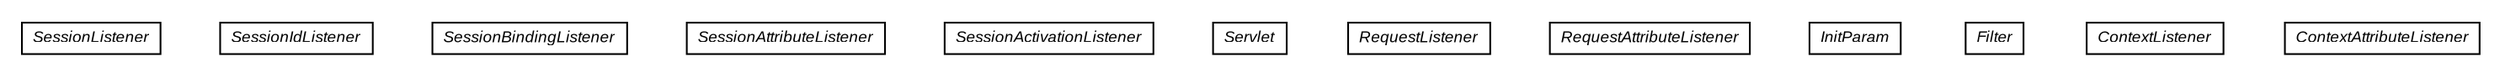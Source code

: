 #!/usr/local/bin/dot
#
# Class diagram 
# Generated by UMLGraph version R5_6-24-gf6e263 (http://www.umlgraph.org/)
#

digraph G {
	edge [fontname="arial",fontsize=10,labelfontname="arial",labelfontsize=10];
	node [fontname="arial",fontsize=10,shape=plaintext];
	nodesep=0.25;
	ranksep=0.5;
	// org.gservlet.annotation.SessionListener
	c66 [label=<<table title="org.gservlet.annotation.SessionListener" border="0" cellborder="1" cellspacing="0" cellpadding="2" port="p" href="./SessionListener.html">
		<tr><td><table border="0" cellspacing="0" cellpadding="1">
<tr><td align="center" balign="center"><font face="arial italic"> SessionListener </font></td></tr>
		</table></td></tr>
		</table>>, URL="./SessionListener.html", fontname="arial", fontcolor="black", fontsize=9.0];
	// org.gservlet.annotation.SessionIdListener
	c67 [label=<<table title="org.gservlet.annotation.SessionIdListener" border="0" cellborder="1" cellspacing="0" cellpadding="2" port="p" href="./SessionIdListener.html">
		<tr><td><table border="0" cellspacing="0" cellpadding="1">
<tr><td align="center" balign="center"><font face="arial italic"> SessionIdListener </font></td></tr>
		</table></td></tr>
		</table>>, URL="./SessionIdListener.html", fontname="arial", fontcolor="black", fontsize=9.0];
	// org.gservlet.annotation.SessionBindingListener
	c68 [label=<<table title="org.gservlet.annotation.SessionBindingListener" border="0" cellborder="1" cellspacing="0" cellpadding="2" port="p" href="./SessionBindingListener.html">
		<tr><td><table border="0" cellspacing="0" cellpadding="1">
<tr><td align="center" balign="center"><font face="arial italic"> SessionBindingListener </font></td></tr>
		</table></td></tr>
		</table>>, URL="./SessionBindingListener.html", fontname="arial", fontcolor="black", fontsize=9.0];
	// org.gservlet.annotation.SessionAttributeListener
	c69 [label=<<table title="org.gservlet.annotation.SessionAttributeListener" border="0" cellborder="1" cellspacing="0" cellpadding="2" port="p" href="./SessionAttributeListener.html">
		<tr><td><table border="0" cellspacing="0" cellpadding="1">
<tr><td align="center" balign="center"><font face="arial italic"> SessionAttributeListener </font></td></tr>
		</table></td></tr>
		</table>>, URL="./SessionAttributeListener.html", fontname="arial", fontcolor="black", fontsize=9.0];
	// org.gservlet.annotation.SessionActivationListener
	c70 [label=<<table title="org.gservlet.annotation.SessionActivationListener" border="0" cellborder="1" cellspacing="0" cellpadding="2" port="p" href="./SessionActivationListener.html">
		<tr><td><table border="0" cellspacing="0" cellpadding="1">
<tr><td align="center" balign="center"><font face="arial italic"> SessionActivationListener </font></td></tr>
		</table></td></tr>
		</table>>, URL="./SessionActivationListener.html", fontname="arial", fontcolor="black", fontsize=9.0];
	// org.gservlet.annotation.Servlet
	c71 [label=<<table title="org.gservlet.annotation.Servlet" border="0" cellborder="1" cellspacing="0" cellpadding="2" port="p" href="./Servlet.html">
		<tr><td><table border="0" cellspacing="0" cellpadding="1">
<tr><td align="center" balign="center"><font face="arial italic"> Servlet </font></td></tr>
		</table></td></tr>
		</table>>, URL="./Servlet.html", fontname="arial", fontcolor="black", fontsize=9.0];
	// org.gservlet.annotation.RequestListener
	c72 [label=<<table title="org.gservlet.annotation.RequestListener" border="0" cellborder="1" cellspacing="0" cellpadding="2" port="p" href="./RequestListener.html">
		<tr><td><table border="0" cellspacing="0" cellpadding="1">
<tr><td align="center" balign="center"><font face="arial italic"> RequestListener </font></td></tr>
		</table></td></tr>
		</table>>, URL="./RequestListener.html", fontname="arial", fontcolor="black", fontsize=9.0];
	// org.gservlet.annotation.RequestAttributeListener
	c73 [label=<<table title="org.gservlet.annotation.RequestAttributeListener" border="0" cellborder="1" cellspacing="0" cellpadding="2" port="p" href="./RequestAttributeListener.html">
		<tr><td><table border="0" cellspacing="0" cellpadding="1">
<tr><td align="center" balign="center"><font face="arial italic"> RequestAttributeListener </font></td></tr>
		</table></td></tr>
		</table>>, URL="./RequestAttributeListener.html", fontname="arial", fontcolor="black", fontsize=9.0];
	// org.gservlet.annotation.InitParam
	c74 [label=<<table title="org.gservlet.annotation.InitParam" border="0" cellborder="1" cellspacing="0" cellpadding="2" port="p" href="./InitParam.html">
		<tr><td><table border="0" cellspacing="0" cellpadding="1">
<tr><td align="center" balign="center"><font face="arial italic"> InitParam </font></td></tr>
		</table></td></tr>
		</table>>, URL="./InitParam.html", fontname="arial", fontcolor="black", fontsize=9.0];
	// org.gservlet.annotation.Filter
	c75 [label=<<table title="org.gservlet.annotation.Filter" border="0" cellborder="1" cellspacing="0" cellpadding="2" port="p" href="./Filter.html">
		<tr><td><table border="0" cellspacing="0" cellpadding="1">
<tr><td align="center" balign="center"><font face="arial italic"> Filter </font></td></tr>
		</table></td></tr>
		</table>>, URL="./Filter.html", fontname="arial", fontcolor="black", fontsize=9.0];
	// org.gservlet.annotation.ContextListener
	c76 [label=<<table title="org.gservlet.annotation.ContextListener" border="0" cellborder="1" cellspacing="0" cellpadding="2" port="p" href="./ContextListener.html">
		<tr><td><table border="0" cellspacing="0" cellpadding="1">
<tr><td align="center" balign="center"><font face="arial italic"> ContextListener </font></td></tr>
		</table></td></tr>
		</table>>, URL="./ContextListener.html", fontname="arial", fontcolor="black", fontsize=9.0];
	// org.gservlet.annotation.ContextAttributeListener
	c77 [label=<<table title="org.gservlet.annotation.ContextAttributeListener" border="0" cellborder="1" cellspacing="0" cellpadding="2" port="p" href="./ContextAttributeListener.html">
		<tr><td><table border="0" cellspacing="0" cellpadding="1">
<tr><td align="center" balign="center"><font face="arial italic"> ContextAttributeListener </font></td></tr>
		</table></td></tr>
		</table>>, URL="./ContextAttributeListener.html", fontname="arial", fontcolor="black", fontsize=9.0];
}

